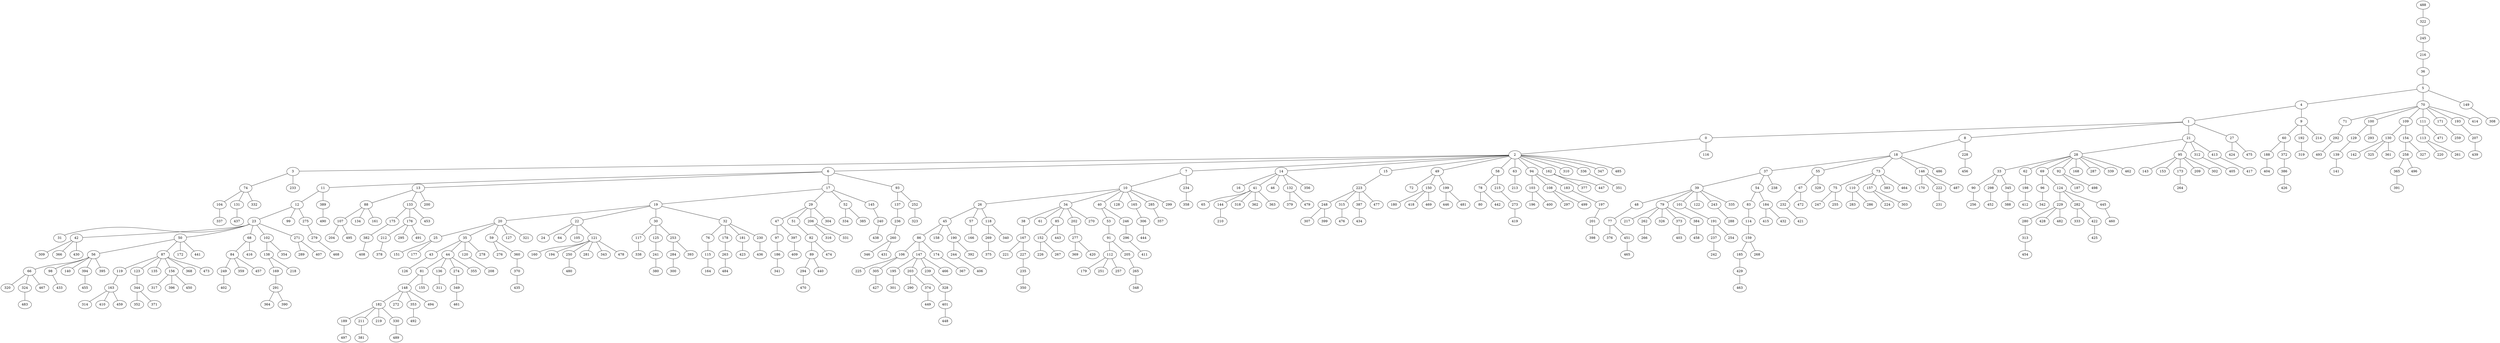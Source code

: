 graph Dorogovtsev_Mendes_500_DFS_I {
488;
322;
245;
216;
36;
5;
4;
1;
0;
2;
3;
74;
104;
337;
131;
437;
332;
233;
6;
11;
12;
23;
31;
42;
309;
366;
430;
50;
56;
66;
320;
324;
483;
467;
98;
433;
140;
394;
455;
395;
87;
119;
163;
314;
410;
459;
123;
344;
352;
371;
135;
156;
317;
396;
450;
368;
473;
172;
441;
68;
84;
249;
402;
359;
457;
416;
102;
138;
169;
291;
364;
390;
218;
354;
271;
289;
407;
99;
275;
279;
468;
389;
490;
13;
88;
107;
204;
495;
134;
161;
133;
175;
382;
408;
176;
212;
378;
295;
491;
453;
200;
17;
19;
20;
25;
151;
177;
35;
43;
126;
44;
81;
148;
182;
189;
497;
211;
381;
219;
330;
489;
272;
353;
492;
494;
155;
136;
311;
274;
349;
461;
355;
120;
208;
278;
59;
276;
360;
370;
435;
127;
321;
22;
24;
64;
105;
121;
160;
194;
250;
480;
281;
343;
478;
30;
117;
338;
125;
241;
380;
253;
284;
300;
393;
32;
76;
115;
164;
178;
263;
484;
181;
423;
230;
436;
29;
47;
97;
186;
341;
397;
409;
51;
82;
89;
294;
470;
440;
474;
206;
316;
331;
304;
52;
334;
385;
145;
240;
438;
93;
137;
236;
260;
346;
431;
252;
323;
7;
10;
26;
45;
86;
106;
225;
305;
427;
147;
195;
301;
203;
290;
374;
449;
239;
328;
401;
448;
466;
174;
367;
158;
190;
244;
406;
392;
57;
166;
118;
269;
375;
340;
34;
38;
167;
221;
227;
235;
350;
61;
85;
152;
226;
267;
443;
202;
277;
369;
420;
270;
40;
53;
91;
112;
179;
251;
257;
205;
265;
348;
246;
296;
411;
128;
165;
306;
444;
285;
357;
299;
234;
358;
14;
16;
41;
65;
144;
210;
318;
362;
363;
46;
132;
379;
479;
356;
15;
223;
248;
307;
399;
315;
476;
387;
434;
477;
49;
72;
150;
180;
418;
469;
199;
446;
481;
58;
78;
80;
442;
215;
273;
419;
63;
213;
94;
103;
196;
400;
108;
297;
499;
183;
197;
201;
398;
162;
377;
447;
310;
336;
351;
347;
485;
116;
8;
18;
37;
39;
48;
77;
376;
451;
465;
79;
217;
262;
266;
326;
373;
403;
384;
458;
101;
191;
237;
242;
254;
122;
243;
288;
335;
54;
83;
114;
159;
185;
429;
463;
268;
184;
415;
432;
238;
55;
67;
232;
421;
472;
329;
73;
75;
247;
255;
110;
283;
286;
157;
224;
303;
383;
464;
146;
170;
222;
231;
487;
486;
228;
456;
21;
28;
33;
90;
256;
298;
452;
345;
388;
62;
198;
412;
69;
96;
342;
124;
229;
280;
313;
454;
428;
482;
282;
333;
422;
425;
445;
460;
92;
187;
498;
168;
287;
339;
462;
95;
143;
153;
173;
264;
209;
302;
312;
405;
413;
417;
27;
424;
475;
9;
60;
188;
404;
372;
386;
426;
192;
319;
214;
70;
71;
292;
493;
100;
129;
139;
141;
293;
109;
130;
142;
325;
361;
154;
258;
365;
391;
496;
327;
111;
113;
220;
261;
471;
171;
259;
193;
207;
439;
414;
149;
308;
488 -- 322;
322 -- 245;
245 -- 216;
216 -- 36;
36 -- 5;
5 -- 4;
4 -- 1;
1 -- 0;
0 -- 2;
2 -- 3;
3 -- 74;
74 -- 104;
104 -- 337;
74 -- 131;
131 -- 437;
74 -- 332;
3 -- 233;
2 -- 6;
6 -- 11;
11 -- 12;
12 -- 23;
23 -- 31;
23 -- 42;
42 -- 309;
42 -- 366;
42 -- 430;
23 -- 50;
50 -- 56;
56 -- 66;
66 -- 320;
66 -- 324;
324 -- 483;
66 -- 467;
56 -- 98;
98 -- 433;
56 -- 140;
56 -- 394;
394 -- 455;
56 -- 395;
50 -- 87;
87 -- 119;
119 -- 163;
163 -- 314;
163 -- 410;
163 -- 459;
87 -- 123;
123 -- 344;
344 -- 352;
344 -- 371;
87 -- 135;
87 -- 156;
156 -- 317;
156 -- 396;
156 -- 450;
87 -- 368;
87 -- 473;
50 -- 172;
50 -- 441;
23 -- 68;
68 -- 84;
84 -- 249;
249 -- 402;
84 -- 359;
84 -- 457;
68 -- 416;
23 -- 102;
102 -- 138;
138 -- 169;
169 -- 291;
291 -- 364;
291 -- 390;
138 -- 218;
102 -- 354;
23 -- 271;
271 -- 289;
271 -- 407;
12 -- 99;
12 -- 275;
275 -- 279;
279 -- 468;
11 -- 389;
389 -- 490;
6 -- 13;
13 -- 88;
88 -- 107;
107 -- 204;
107 -- 495;
88 -- 134;
88 -- 161;
13 -- 133;
133 -- 175;
175 -- 382;
382 -- 408;
133 -- 176;
176 -- 212;
212 -- 378;
176 -- 295;
176 -- 491;
133 -- 453;
13 -- 200;
6 -- 17;
17 -- 19;
19 -- 20;
20 -- 25;
25 -- 151;
25 -- 177;
20 -- 35;
35 -- 43;
43 -- 126;
35 -- 44;
44 -- 81;
81 -- 148;
148 -- 182;
182 -- 189;
189 -- 497;
182 -- 211;
211 -- 381;
182 -- 219;
182 -- 330;
330 -- 489;
148 -- 272;
148 -- 353;
353 -- 492;
148 -- 494;
81 -- 155;
44 -- 136;
136 -- 311;
44 -- 274;
274 -- 349;
349 -- 461;
44 -- 355;
35 -- 120;
120 -- 208;
35 -- 278;
20 -- 59;
59 -- 276;
59 -- 360;
360 -- 370;
370 -- 435;
20 -- 127;
20 -- 321;
19 -- 22;
22 -- 24;
22 -- 64;
22 -- 105;
22 -- 121;
121 -- 160;
121 -- 194;
121 -- 250;
250 -- 480;
121 -- 281;
121 -- 343;
121 -- 478;
19 -- 30;
30 -- 117;
117 -- 338;
30 -- 125;
125 -- 241;
241 -- 380;
30 -- 253;
253 -- 284;
284 -- 300;
253 -- 393;
19 -- 32;
32 -- 76;
76 -- 115;
115 -- 164;
32 -- 178;
178 -- 263;
263 -- 484;
32 -- 181;
181 -- 423;
32 -- 230;
230 -- 436;
17 -- 29;
29 -- 47;
47 -- 97;
97 -- 186;
186 -- 341;
47 -- 397;
397 -- 409;
29 -- 51;
51 -- 82;
82 -- 89;
89 -- 294;
294 -- 470;
89 -- 440;
82 -- 474;
29 -- 206;
206 -- 316;
206 -- 331;
29 -- 304;
17 -- 52;
52 -- 334;
52 -- 385;
17 -- 145;
145 -- 240;
240 -- 438;
6 -- 93;
93 -- 137;
137 -- 236;
236 -- 260;
260 -- 346;
260 -- 431;
93 -- 252;
252 -- 323;
2 -- 7;
7 -- 10;
10 -- 26;
26 -- 45;
45 -- 86;
86 -- 106;
106 -- 225;
106 -- 305;
305 -- 427;
86 -- 147;
147 -- 195;
195 -- 301;
147 -- 203;
203 -- 290;
203 -- 374;
374 -- 449;
147 -- 239;
239 -- 328;
328 -- 401;
401 -- 448;
147 -- 466;
86 -- 174;
174 -- 367;
45 -- 158;
45 -- 190;
190 -- 244;
244 -- 406;
190 -- 392;
26 -- 57;
57 -- 166;
26 -- 118;
118 -- 269;
269 -- 375;
118 -- 340;
10 -- 34;
34 -- 38;
38 -- 167;
167 -- 221;
167 -- 227;
227 -- 235;
235 -- 350;
34 -- 61;
34 -- 85;
85 -- 152;
152 -- 226;
152 -- 267;
85 -- 443;
34 -- 202;
202 -- 277;
277 -- 369;
277 -- 420;
34 -- 270;
10 -- 40;
40 -- 53;
53 -- 91;
91 -- 112;
112 -- 179;
112 -- 251;
112 -- 257;
91 -- 205;
205 -- 265;
265 -- 348;
40 -- 246;
246 -- 296;
296 -- 411;
10 -- 128;
10 -- 165;
165 -- 306;
306 -- 444;
10 -- 285;
285 -- 357;
10 -- 299;
7 -- 234;
234 -- 358;
2 -- 14;
14 -- 16;
14 -- 41;
41 -- 65;
41 -- 144;
144 -- 210;
41 -- 318;
41 -- 362;
41 -- 363;
14 -- 46;
14 -- 132;
132 -- 379;
132 -- 479;
14 -- 356;
2 -- 15;
15 -- 223;
223 -- 248;
248 -- 307;
248 -- 399;
223 -- 315;
315 -- 476;
223 -- 387;
387 -- 434;
223 -- 477;
2 -- 49;
49 -- 72;
49 -- 150;
150 -- 180;
150 -- 418;
150 -- 469;
49 -- 199;
199 -- 446;
199 -- 481;
2 -- 58;
58 -- 78;
78 -- 80;
78 -- 442;
58 -- 215;
215 -- 273;
273 -- 419;
2 -- 63;
63 -- 213;
2 -- 94;
94 -- 103;
103 -- 196;
103 -- 400;
94 -- 108;
108 -- 297;
108 -- 499;
94 -- 183;
183 -- 197;
197 -- 201;
201 -- 398;
2 -- 162;
162 -- 377;
162 -- 447;
2 -- 310;
2 -- 336;
336 -- 351;
2 -- 347;
2 -- 485;
0 -- 116;
1 -- 8;
8 -- 18;
18 -- 37;
37 -- 39;
39 -- 48;
48 -- 77;
77 -- 376;
77 -- 451;
451 -- 465;
39 -- 79;
79 -- 217;
79 -- 262;
262 -- 266;
79 -- 326;
79 -- 373;
373 -- 403;
79 -- 384;
384 -- 458;
39 -- 101;
101 -- 191;
191 -- 237;
237 -- 242;
191 -- 254;
39 -- 122;
39 -- 243;
243 -- 288;
39 -- 335;
37 -- 54;
54 -- 83;
83 -- 114;
114 -- 159;
159 -- 185;
185 -- 429;
429 -- 463;
159 -- 268;
54 -- 184;
184 -- 415;
184 -- 432;
37 -- 238;
18 -- 55;
55 -- 67;
67 -- 232;
232 -- 421;
67 -- 472;
55 -- 329;
18 -- 73;
73 -- 75;
75 -- 247;
75 -- 255;
73 -- 110;
110 -- 283;
110 -- 286;
73 -- 157;
157 -- 224;
157 -- 303;
73 -- 383;
73 -- 464;
18 -- 146;
146 -- 170;
146 -- 222;
222 -- 231;
146 -- 487;
18 -- 486;
8 -- 228;
228 -- 456;
1 -- 21;
21 -- 28;
28 -- 33;
33 -- 90;
90 -- 256;
33 -- 298;
298 -- 452;
33 -- 345;
345 -- 388;
28 -- 62;
62 -- 198;
198 -- 412;
28 -- 69;
69 -- 96;
96 -- 342;
69 -- 124;
124 -- 229;
229 -- 280;
280 -- 313;
313 -- 454;
229 -- 428;
229 -- 482;
124 -- 282;
282 -- 333;
282 -- 422;
422 -- 425;
124 -- 445;
445 -- 460;
28 -- 92;
92 -- 187;
92 -- 498;
28 -- 168;
28 -- 287;
28 -- 339;
28 -- 462;
21 -- 95;
95 -- 143;
95 -- 153;
95 -- 173;
173 -- 264;
95 -- 209;
95 -- 302;
21 -- 312;
312 -- 405;
21 -- 413;
413 -- 417;
1 -- 27;
27 -- 424;
27 -- 475;
4 -- 9;
9 -- 60;
60 -- 188;
188 -- 404;
60 -- 372;
372 -- 386;
386 -- 426;
9 -- 192;
192 -- 319;
9 -- 214;
5 -- 70;
70 -- 71;
71 -- 292;
292 -- 493;
70 -- 100;
100 -- 129;
129 -- 139;
139 -- 141;
100 -- 293;
70 -- 109;
109 -- 130;
130 -- 142;
130 -- 325;
130 -- 361;
109 -- 154;
154 -- 258;
258 -- 365;
365 -- 391;
258 -- 496;
154 -- 327;
70 -- 111;
111 -- 113;
113 -- 220;
113 -- 261;
111 -- 471;
70 -- 171;
171 -- 259;
70 -- 193;
193 -- 207;
207 -- 439;
70 -- 414;
5 -- 149;
149 -- 308;
}